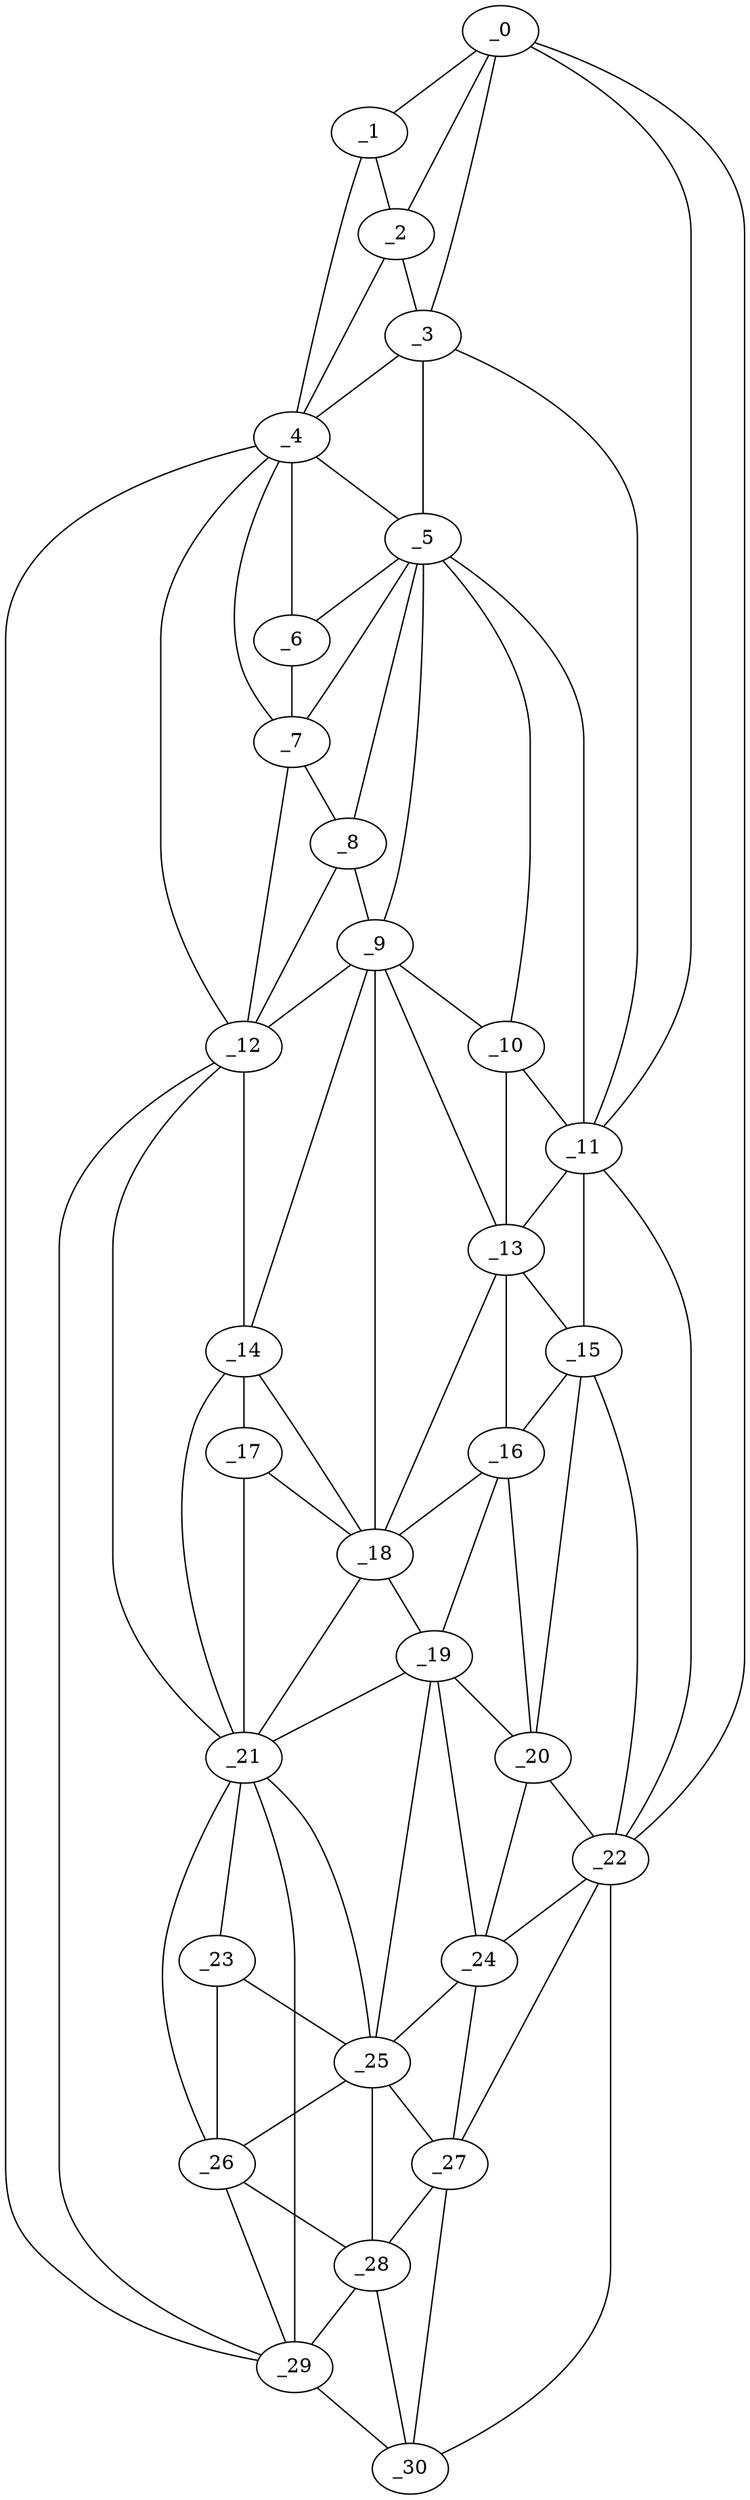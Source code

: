 graph "obj1__25.gxl" {
	_0	 [x=5,
		y=74];
	_1	 [x=6,
		y=59];
	_0 -- _1	 [valence=1];
	_2	 [x=25,
		y=51];
	_0 -- _2	 [valence=2];
	_3	 [x=30,
		y=51];
	_0 -- _3	 [valence=1];
	_11	 [x=60,
		y=80];
	_0 -- _11	 [valence=1];
	_22	 [x=103,
		y=88];
	_0 -- _22	 [valence=1];
	_1 -- _2	 [valence=2];
	_4	 [x=38,
		y=42];
	_1 -- _4	 [valence=1];
	_2 -- _3	 [valence=2];
	_2 -- _4	 [valence=2];
	_3 -- _4	 [valence=2];
	_5	 [x=40,
		y=51];
	_3 -- _5	 [valence=2];
	_3 -- _11	 [valence=2];
	_4 -- _5	 [valence=1];
	_6	 [x=42,
		y=44];
	_4 -- _6	 [valence=2];
	_7	 [x=48,
		y=45];
	_4 -- _7	 [valence=2];
	_12	 [x=61,
		y=45];
	_4 -- _12	 [valence=1];
	_29	 [x=126,
		y=52];
	_4 -- _29	 [valence=1];
	_5 -- _6	 [valence=1];
	_5 -- _7	 [valence=1];
	_8	 [x=56,
		y=51];
	_5 -- _8	 [valence=2];
	_9	 [x=60,
		y=57];
	_5 -- _9	 [valence=1];
	_10	 [x=60,
		y=71];
	_5 -- _10	 [valence=1];
	_5 -- _11	 [valence=1];
	_6 -- _7	 [valence=2];
	_7 -- _8	 [valence=2];
	_7 -- _12	 [valence=2];
	_8 -- _9	 [valence=2];
	_8 -- _12	 [valence=2];
	_9 -- _10	 [valence=1];
	_9 -- _12	 [valence=2];
	_13	 [x=68,
		y=75];
	_9 -- _13	 [valence=2];
	_14	 [x=75,
		y=49];
	_9 -- _14	 [valence=1];
	_18	 [x=83,
		y=61];
	_9 -- _18	 [valence=2];
	_10 -- _11	 [valence=2];
	_10 -- _13	 [valence=2];
	_11 -- _13	 [valence=1];
	_15	 [x=77,
		y=82];
	_11 -- _15	 [valence=2];
	_11 -- _22	 [valence=2];
	_12 -- _14	 [valence=2];
	_21	 [x=97,
		y=52];
	_12 -- _21	 [valence=2];
	_12 -- _29	 [valence=2];
	_13 -- _15	 [valence=1];
	_16	 [x=78,
		y=75];
	_13 -- _16	 [valence=2];
	_13 -- _18	 [valence=2];
	_17	 [x=82,
		y=52];
	_14 -- _17	 [valence=2];
	_14 -- _18	 [valence=2];
	_14 -- _21	 [valence=2];
	_15 -- _16	 [valence=2];
	_20	 [x=89,
		y=78];
	_15 -- _20	 [valence=2];
	_15 -- _22	 [valence=2];
	_16 -- _18	 [valence=2];
	_19	 [x=86,
		y=65];
	_16 -- _19	 [valence=2];
	_16 -- _20	 [valence=1];
	_17 -- _18	 [valence=1];
	_17 -- _21	 [valence=2];
	_18 -- _19	 [valence=2];
	_18 -- _21	 [valence=2];
	_19 -- _20	 [valence=2];
	_19 -- _21	 [valence=2];
	_24	 [x=104,
		y=74];
	_19 -- _24	 [valence=1];
	_25	 [x=106,
		y=62];
	_19 -- _25	 [valence=1];
	_20 -- _22	 [valence=2];
	_20 -- _24	 [valence=2];
	_23	 [x=104,
		y=55];
	_21 -- _23	 [valence=2];
	_21 -- _25	 [valence=2];
	_26	 [x=109,
		y=54];
	_21 -- _26	 [valence=2];
	_21 -- _29	 [valence=1];
	_22 -- _24	 [valence=1];
	_27	 [x=112,
		y=68];
	_22 -- _27	 [valence=2];
	_30	 [x=126,
		y=67];
	_22 -- _30	 [valence=1];
	_23 -- _25	 [valence=1];
	_23 -- _26	 [valence=2];
	_24 -- _25	 [valence=1];
	_24 -- _27	 [valence=2];
	_25 -- _26	 [valence=1];
	_25 -- _27	 [valence=1];
	_28	 [x=119,
		y=64];
	_25 -- _28	 [valence=2];
	_26 -- _28	 [valence=2];
	_26 -- _29	 [valence=2];
	_27 -- _28	 [valence=2];
	_27 -- _30	 [valence=2];
	_28 -- _29	 [valence=2];
	_28 -- _30	 [valence=1];
	_29 -- _30	 [valence=1];
}
